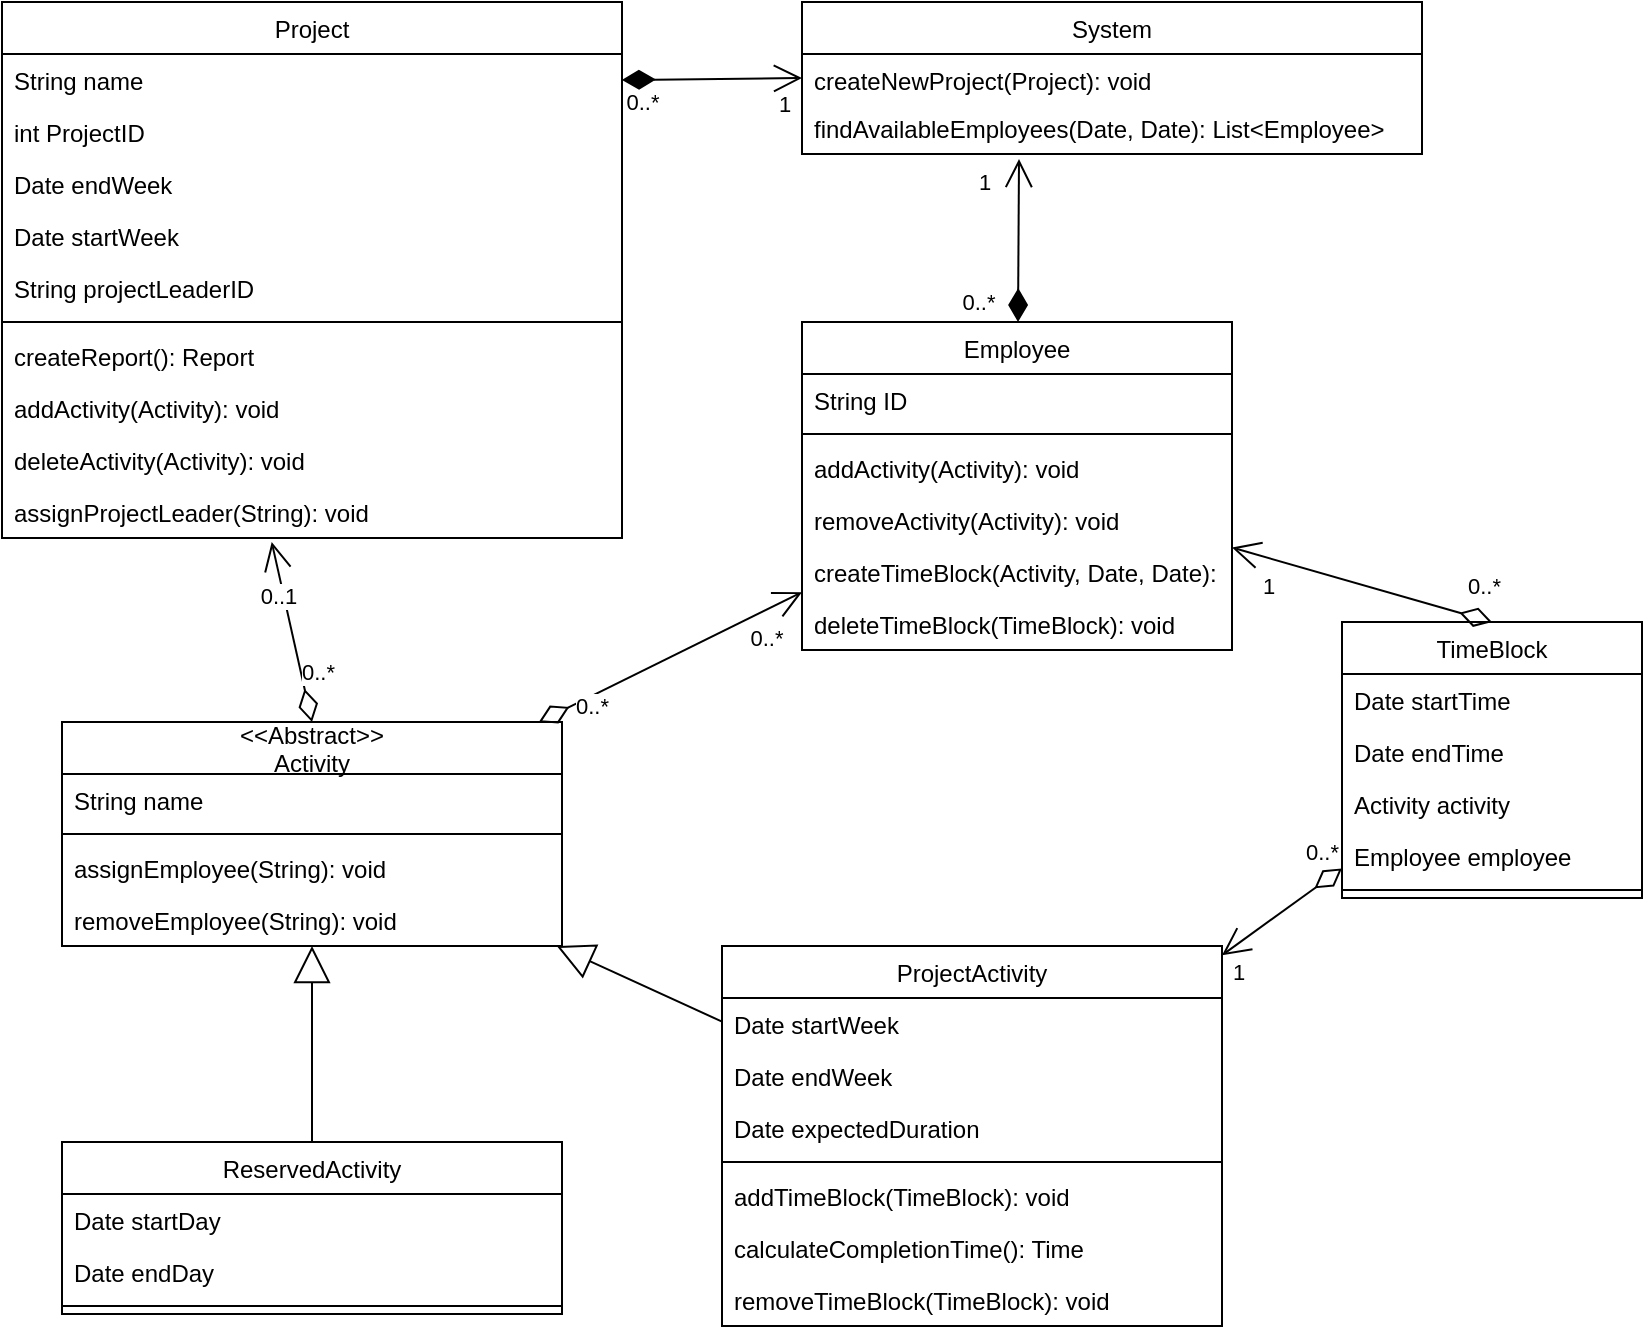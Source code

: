 <mxfile version="24.0.4" type="device">
  <diagram id="C5RBs43oDa-KdzZeNtuy" name="Page-1">
    <mxGraphModel dx="954" dy="657" grid="1" gridSize="10" guides="1" tooltips="1" connect="1" arrows="1" fold="1" page="1" pageScale="1" pageWidth="827" pageHeight="1169" math="0" shadow="0">
      <root>
        <mxCell id="WIyWlLk6GJQsqaUBKTNV-0" />
        <mxCell id="WIyWlLk6GJQsqaUBKTNV-1" parent="WIyWlLk6GJQsqaUBKTNV-0" />
        <mxCell id="AHataomAO11KRiq0uJDD-5" value="Project" style="swimlane;fontStyle=0;childLayout=stackLayout;horizontal=1;startSize=26;fillColor=none;horizontalStack=0;resizeParent=1;resizeParentMax=0;resizeLast=0;collapsible=1;marginBottom=0;" parent="WIyWlLk6GJQsqaUBKTNV-1" vertex="1">
          <mxGeometry x="400" y="40" width="310" height="268" as="geometry" />
        </mxCell>
        <mxCell id="AHataomAO11KRiq0uJDD-7" value="String name" style="text;strokeColor=none;fillColor=none;align=left;verticalAlign=top;spacingLeft=4;spacingRight=4;overflow=hidden;rotatable=0;points=[[0,0.5],[1,0.5]];portConstraint=eastwest;" parent="AHataomAO11KRiq0uJDD-5" vertex="1">
          <mxGeometry y="26" width="310" height="26" as="geometry" />
        </mxCell>
        <mxCell id="-zn2SSIJuOPCWb8_9G0l-78" value="int ProjectID" style="text;strokeColor=none;fillColor=none;align=left;verticalAlign=top;spacingLeft=4;spacingRight=4;overflow=hidden;rotatable=0;points=[[0,0.5],[1,0.5]];portConstraint=eastwest;" parent="AHataomAO11KRiq0uJDD-5" vertex="1">
          <mxGeometry y="52" width="310" height="26" as="geometry" />
        </mxCell>
        <mxCell id="-zn2SSIJuOPCWb8_9G0l-77" value="Date endWeek" style="text;strokeColor=none;fillColor=none;align=left;verticalAlign=top;spacingLeft=4;spacingRight=4;overflow=hidden;rotatable=0;points=[[0,0.5],[1,0.5]];portConstraint=eastwest;" parent="AHataomAO11KRiq0uJDD-5" vertex="1">
          <mxGeometry y="78" width="310" height="26" as="geometry" />
        </mxCell>
        <mxCell id="AHataomAO11KRiq0uJDD-6" value="Date startWeek" style="text;strokeColor=none;fillColor=none;align=left;verticalAlign=top;spacingLeft=4;spacingRight=4;overflow=hidden;rotatable=0;points=[[0,0.5],[1,0.5]];portConstraint=eastwest;" parent="AHataomAO11KRiq0uJDD-5" vertex="1">
          <mxGeometry y="104" width="310" height="26" as="geometry" />
        </mxCell>
        <mxCell id="bJ5cwEk--f8X3TUvc_xh-0" value="String projectLeaderID" style="text;strokeColor=none;fillColor=none;align=left;verticalAlign=top;spacingLeft=4;spacingRight=4;overflow=hidden;rotatable=0;points=[[0,0.5],[1,0.5]];portConstraint=eastwest;" parent="AHataomAO11KRiq0uJDD-5" vertex="1">
          <mxGeometry y="130" width="310" height="26" as="geometry" />
        </mxCell>
        <mxCell id="AHataomAO11KRiq0uJDD-62" value="" style="line;strokeWidth=1;fillColor=none;align=left;verticalAlign=middle;spacingTop=-1;spacingLeft=3;spacingRight=3;rotatable=0;labelPosition=right;points=[];portConstraint=eastwest;strokeColor=inherit;" parent="AHataomAO11KRiq0uJDD-5" vertex="1">
          <mxGeometry y="156" width="310" height="8" as="geometry" />
        </mxCell>
        <mxCell id="AHataomAO11KRiq0uJDD-63" value="createReport(): Report" style="text;strokeColor=none;fillColor=none;align=left;verticalAlign=top;spacingLeft=4;spacingRight=4;overflow=hidden;rotatable=0;points=[[0,0.5],[1,0.5]];portConstraint=eastwest;" parent="AHataomAO11KRiq0uJDD-5" vertex="1">
          <mxGeometry y="164" width="310" height="26" as="geometry" />
        </mxCell>
        <mxCell id="-zn2SSIJuOPCWb8_9G0l-36" value="addActivity(Activity): void" style="text;strokeColor=none;fillColor=none;align=left;verticalAlign=top;spacingLeft=4;spacingRight=4;overflow=hidden;rotatable=0;points=[[0,0.5],[1,0.5]];portConstraint=eastwest;" parent="AHataomAO11KRiq0uJDD-5" vertex="1">
          <mxGeometry y="190" width="310" height="26" as="geometry" />
        </mxCell>
        <mxCell id="-zn2SSIJuOPCWb8_9G0l-10" value="deleteActivity(Activity): void" style="text;strokeColor=none;fillColor=none;align=left;verticalAlign=top;spacingLeft=4;spacingRight=4;overflow=hidden;rotatable=0;points=[[0,0.5],[1,0.5]];portConstraint=eastwest;" parent="AHataomAO11KRiq0uJDD-5" vertex="1">
          <mxGeometry y="216" width="310" height="26" as="geometry" />
        </mxCell>
        <mxCell id="-zn2SSIJuOPCWb8_9G0l-6" value="assignProjectLeader(String): void" style="text;strokeColor=none;fillColor=none;align=left;verticalAlign=top;spacingLeft=4;spacingRight=4;overflow=hidden;rotatable=0;points=[[0,0.5],[1,0.5]];portConstraint=eastwest;" parent="AHataomAO11KRiq0uJDD-5" vertex="1">
          <mxGeometry y="242" width="310" height="26" as="geometry" />
        </mxCell>
        <mxCell id="AHataomAO11KRiq0uJDD-15" value="&lt;&lt;Abstract&gt;&gt;&#xa;Activity" style="swimlane;fontStyle=0;childLayout=stackLayout;horizontal=1;startSize=26;fillColor=none;horizontalStack=0;resizeParent=1;resizeParentMax=0;resizeLast=0;collapsible=1;marginBottom=0;" parent="WIyWlLk6GJQsqaUBKTNV-1" vertex="1">
          <mxGeometry x="430" y="400" width="250" height="112" as="geometry">
            <mxRectangle x="240" y="218" width="80" height="30" as="alternateBounds" />
          </mxGeometry>
        </mxCell>
        <mxCell id="-zn2SSIJuOPCWb8_9G0l-49" value="String name" style="text;strokeColor=none;fillColor=none;align=left;verticalAlign=top;spacingLeft=4;spacingRight=4;overflow=hidden;rotatable=0;points=[[0,0.5],[1,0.5]];portConstraint=eastwest;" parent="AHataomAO11KRiq0uJDD-15" vertex="1">
          <mxGeometry y="26" width="250" height="26" as="geometry" />
        </mxCell>
        <mxCell id="-zn2SSIJuOPCWb8_9G0l-13" value="" style="line;strokeWidth=1;fillColor=none;align=left;verticalAlign=middle;spacingTop=-1;spacingLeft=3;spacingRight=3;rotatable=0;labelPosition=right;points=[];portConstraint=eastwest;strokeColor=inherit;" parent="AHataomAO11KRiq0uJDD-15" vertex="1">
          <mxGeometry y="52" width="250" height="8" as="geometry" />
        </mxCell>
        <mxCell id="-zn2SSIJuOPCWb8_9G0l-12" value="assignEmployee(String): void" style="text;strokeColor=none;fillColor=none;align=left;verticalAlign=top;spacingLeft=4;spacingRight=4;overflow=hidden;rotatable=0;points=[[0,0.5],[1,0.5]];portConstraint=eastwest;" parent="AHataomAO11KRiq0uJDD-15" vertex="1">
          <mxGeometry y="60" width="250" height="26" as="geometry" />
        </mxCell>
        <mxCell id="-zn2SSIJuOPCWb8_9G0l-14" value="removeEmployee(String): void" style="text;strokeColor=none;fillColor=none;align=left;verticalAlign=top;spacingLeft=4;spacingRight=4;overflow=hidden;rotatable=0;points=[[0,0.5],[1,0.5]];portConstraint=eastwest;" parent="AHataomAO11KRiq0uJDD-15" vertex="1">
          <mxGeometry y="86" width="250" height="26" as="geometry" />
        </mxCell>
        <mxCell id="AHataomAO11KRiq0uJDD-9" value="Employee" style="swimlane;fontStyle=0;childLayout=stackLayout;horizontal=1;startSize=26;fillColor=none;horizontalStack=0;resizeParent=1;resizeParentMax=0;resizeLast=0;collapsible=1;marginBottom=0;" parent="WIyWlLk6GJQsqaUBKTNV-1" vertex="1">
          <mxGeometry x="800" y="200" width="215" height="164" as="geometry" />
        </mxCell>
        <mxCell id="AHataomAO11KRiq0uJDD-54" value="String ID" style="text;strokeColor=none;fillColor=none;align=left;verticalAlign=top;spacingLeft=4;spacingRight=4;overflow=hidden;rotatable=0;points=[[0,0.5],[1,0.5]];portConstraint=eastwest;" parent="AHataomAO11KRiq0uJDD-9" vertex="1">
          <mxGeometry y="26" width="215" height="26" as="geometry" />
        </mxCell>
        <mxCell id="-zn2SSIJuOPCWb8_9G0l-35" value="" style="line;strokeWidth=1;fillColor=none;align=left;verticalAlign=middle;spacingTop=-1;spacingLeft=3;spacingRight=3;rotatable=0;labelPosition=right;points=[];portConstraint=eastwest;strokeColor=inherit;" parent="AHataomAO11KRiq0uJDD-9" vertex="1">
          <mxGeometry y="52" width="215" height="8" as="geometry" />
        </mxCell>
        <mxCell id="-zn2SSIJuOPCWb8_9G0l-1" value="addActivity(Activity): void" style="text;strokeColor=none;fillColor=none;align=left;verticalAlign=top;spacingLeft=4;spacingRight=4;overflow=hidden;rotatable=0;points=[[0,0.5],[1,0.5]];portConstraint=eastwest;" parent="AHataomAO11KRiq0uJDD-9" vertex="1">
          <mxGeometry y="60" width="215" height="26" as="geometry" />
        </mxCell>
        <mxCell id="-zn2SSIJuOPCWb8_9G0l-37" value="removeActivity(Activity): void" style="text;strokeColor=none;fillColor=none;align=left;verticalAlign=top;spacingLeft=4;spacingRight=4;overflow=hidden;rotatable=0;points=[[0,0.5],[1,0.5]];portConstraint=eastwest;" parent="AHataomAO11KRiq0uJDD-9" vertex="1">
          <mxGeometry y="86" width="215" height="26" as="geometry" />
        </mxCell>
        <mxCell id="-zn2SSIJuOPCWb8_9G0l-46" value="createTimeBlock(Activity, Date, Date): void" style="text;strokeColor=none;fillColor=none;align=left;verticalAlign=top;spacingLeft=4;spacingRight=4;overflow=hidden;rotatable=0;points=[[0,0.5],[1,0.5]];portConstraint=eastwest;" parent="AHataomAO11KRiq0uJDD-9" vertex="1">
          <mxGeometry y="112" width="215" height="26" as="geometry" />
        </mxCell>
        <mxCell id="-zn2SSIJuOPCWb8_9G0l-47" value="deleteTimeBlock(TimeBlock): void" style="text;strokeColor=none;fillColor=none;align=left;verticalAlign=top;spacingLeft=4;spacingRight=4;overflow=hidden;rotatable=0;points=[[0,0.5],[1,0.5]];portConstraint=eastwest;" parent="AHataomAO11KRiq0uJDD-9" vertex="1">
          <mxGeometry y="138" width="215" height="26" as="geometry" />
        </mxCell>
        <mxCell id="AHataomAO11KRiq0uJDD-25" value="0..*" style="endArrow=open;html=1;endSize=12;startArrow=diamondThin;startSize=14;startFill=0;align=left;verticalAlign=bottom;rounded=0;elbow=vertical;" parent="WIyWlLk6GJQsqaUBKTNV-1" source="AHataomAO11KRiq0uJDD-15" target="AHataomAO11KRiq0uJDD-9" edge="1">
          <mxGeometry x="-0.806" y="-8" relative="1" as="geometry">
            <mxPoint x="780" y="334.35" as="sourcePoint" />
            <mxPoint x="690" y="334.35" as="targetPoint" />
            <mxPoint as="offset" />
          </mxGeometry>
        </mxCell>
        <mxCell id="AHataomAO11KRiq0uJDD-26" value="0..*" style="edgeLabel;html=1;align=center;verticalAlign=middle;resizable=0;points=[];" parent="AHataomAO11KRiq0uJDD-25" vertex="1" connectable="0">
          <mxGeometry x="0.724" relative="1" as="geometry">
            <mxPoint y="14" as="offset" />
          </mxGeometry>
        </mxCell>
        <mxCell id="AHataomAO11KRiq0uJDD-57" value="System" style="swimlane;fontStyle=0;childLayout=stackLayout;horizontal=1;startSize=26;fillColor=none;horizontalStack=0;resizeParent=1;resizeParentMax=0;resizeLast=0;collapsible=1;marginBottom=0;" parent="WIyWlLk6GJQsqaUBKTNV-1" vertex="1">
          <mxGeometry x="800" y="40" width="310" height="76" as="geometry" />
        </mxCell>
        <mxCell id="-zn2SSIJuOPCWb8_9G0l-9" value="createNewProject(Project): void" style="text;strokeColor=none;fillColor=none;align=left;verticalAlign=top;spacingLeft=4;spacingRight=4;overflow=hidden;rotatable=0;points=[[0,0.5],[1,0.5]];portConstraint=eastwest;" parent="AHataomAO11KRiq0uJDD-57" vertex="1">
          <mxGeometry y="26" width="310" height="24" as="geometry" />
        </mxCell>
        <mxCell id="-zn2SSIJuOPCWb8_9G0l-5" value="findAvailableEmployees(Date, Date): List&lt;Employee&gt;" style="text;strokeColor=none;fillColor=none;align=left;verticalAlign=top;spacingLeft=4;spacingRight=4;overflow=hidden;rotatable=0;points=[[0,0.5],[1,0.5]];portConstraint=eastwest;" parent="AHataomAO11KRiq0uJDD-57" vertex="1">
          <mxGeometry y="50" width="310" height="26" as="geometry" />
        </mxCell>
        <mxCell id="AHataomAO11KRiq0uJDD-60" value="" style="endArrow=open;html=1;endSize=12;startArrow=diamondThin;startSize=14;startFill=1;align=left;verticalAlign=bottom;rounded=0;elbow=vertical;entryX=0;entryY=0.5;entryDx=0;entryDy=0;exitX=1;exitY=0.5;exitDx=0;exitDy=0;" parent="WIyWlLk6GJQsqaUBKTNV-1" source="AHataomAO11KRiq0uJDD-7" target="-zn2SSIJuOPCWb8_9G0l-9" edge="1">
          <mxGeometry x="-0.856" y="-29" relative="1" as="geometry">
            <mxPoint x="730" y="190.824" as="sourcePoint" />
            <mxPoint x="750" y="90" as="targetPoint" />
            <mxPoint as="offset" />
          </mxGeometry>
        </mxCell>
        <mxCell id="-zn2SSIJuOPCWb8_9G0l-4" value="0..*" style="edgeLabel;html=1;align=center;verticalAlign=middle;resizable=0;points=[];" parent="AHataomAO11KRiq0uJDD-60" vertex="1" connectable="0">
          <mxGeometry x="0.76" relative="1" as="geometry">
            <mxPoint x="-69" y="12" as="offset" />
          </mxGeometry>
        </mxCell>
        <mxCell id="-zn2SSIJuOPCWb8_9G0l-31" value="1" style="edgeLabel;html=1;align=center;verticalAlign=middle;resizable=0;points=[];rotation=0;" parent="AHataomAO11KRiq0uJDD-60" vertex="1" connectable="0">
          <mxGeometry x="0.81" y="-2" relative="1" as="geometry">
            <mxPoint x="-1" y="11" as="offset" />
          </mxGeometry>
        </mxCell>
        <mxCell id="AHataomAO11KRiq0uJDD-64" value="0..*" style="endArrow=open;html=1;endSize=12;startArrow=diamondThin;startSize=14;startFill=0;align=left;verticalAlign=bottom;rounded=0;elbow=vertical;exitX=0.5;exitY=0;exitDx=0;exitDy=0;entryX=0.435;entryY=1.077;entryDx=0;entryDy=0;entryPerimeter=0;" parent="WIyWlLk6GJQsqaUBKTNV-1" source="AHataomAO11KRiq0uJDD-15" target="-zn2SSIJuOPCWb8_9G0l-6" edge="1">
          <mxGeometry x="-0.626" y="3" relative="1" as="geometry">
            <mxPoint x="798.5" y="376.982" as="sourcePoint" />
            <mxPoint x="650" y="386" as="targetPoint" />
            <mxPoint as="offset" />
          </mxGeometry>
        </mxCell>
        <mxCell id="AHataomAO11KRiq0uJDD-65" value="0..1" style="edgeLabel;html=1;align=center;verticalAlign=middle;resizable=0;points=[];" parent="AHataomAO11KRiq0uJDD-64" vertex="1" connectable="0">
          <mxGeometry x="0.724" relative="1" as="geometry">
            <mxPoint y="14" as="offset" />
          </mxGeometry>
        </mxCell>
        <mxCell id="-zn2SSIJuOPCWb8_9G0l-15" value="TimeBlock" style="swimlane;fontStyle=0;childLayout=stackLayout;horizontal=1;startSize=26;fillColor=none;horizontalStack=0;resizeParent=1;resizeParentMax=0;resizeLast=0;collapsible=1;marginBottom=0;" parent="WIyWlLk6GJQsqaUBKTNV-1" vertex="1">
          <mxGeometry x="1070" y="350" width="150" height="138" as="geometry">
            <mxRectangle x="240" y="218" width="80" height="30" as="alternateBounds" />
          </mxGeometry>
        </mxCell>
        <mxCell id="-zn2SSIJuOPCWb8_9G0l-16" value="Date startTime" style="text;strokeColor=none;fillColor=none;align=left;verticalAlign=top;spacingLeft=4;spacingRight=4;overflow=hidden;rotatable=0;points=[[0,0.5],[1,0.5]];portConstraint=eastwest;" parent="-zn2SSIJuOPCWb8_9G0l-15" vertex="1">
          <mxGeometry y="26" width="150" height="26" as="geometry" />
        </mxCell>
        <mxCell id="-zn2SSIJuOPCWb8_9G0l-17" value="Date endTime" style="text;strokeColor=none;fillColor=none;align=left;verticalAlign=top;spacingLeft=4;spacingRight=4;overflow=hidden;rotatable=0;points=[[0,0.5],[1,0.5]];portConstraint=eastwest;" parent="-zn2SSIJuOPCWb8_9G0l-15" vertex="1">
          <mxGeometry y="52" width="150" height="26" as="geometry" />
        </mxCell>
        <mxCell id="-zn2SSIJuOPCWb8_9G0l-18" value="Activity activity" style="text;strokeColor=none;fillColor=none;align=left;verticalAlign=top;spacingLeft=4;spacingRight=4;overflow=hidden;rotatable=0;points=[[0,0.5],[1,0.5]];portConstraint=eastwest;" parent="-zn2SSIJuOPCWb8_9G0l-15" vertex="1">
          <mxGeometry y="78" width="150" height="26" as="geometry" />
        </mxCell>
        <mxCell id="-zn2SSIJuOPCWb8_9G0l-19" value="Employee employee" style="text;strokeColor=none;fillColor=none;align=left;verticalAlign=top;spacingLeft=4;spacingRight=4;overflow=hidden;rotatable=0;points=[[0,0.5],[1,0.5]];portConstraint=eastwest;" parent="-zn2SSIJuOPCWb8_9G0l-15" vertex="1">
          <mxGeometry y="104" width="150" height="26" as="geometry" />
        </mxCell>
        <mxCell id="-zn2SSIJuOPCWb8_9G0l-21" value="" style="line;strokeWidth=1;fillColor=none;align=left;verticalAlign=middle;spacingTop=-1;spacingLeft=3;spacingRight=3;rotatable=0;labelPosition=right;points=[];portConstraint=eastwest;strokeColor=inherit;" parent="-zn2SSIJuOPCWb8_9G0l-15" vertex="1">
          <mxGeometry y="130" width="150" height="8" as="geometry" />
        </mxCell>
        <mxCell id="-zn2SSIJuOPCWb8_9G0l-24" value="0..*" style="endArrow=open;html=1;endSize=12;startArrow=diamondThin;startSize=14;startFill=0;align=left;verticalAlign=bottom;rounded=0;elbow=vertical;exitX=0.5;exitY=0;exitDx=0;exitDy=0;" parent="WIyWlLk6GJQsqaUBKTNV-1" source="-zn2SSIJuOPCWb8_9G0l-15" target="AHataomAO11KRiq0uJDD-9" edge="1">
          <mxGeometry x="-0.755" y="-5" relative="1" as="geometry">
            <mxPoint x="850.62" y="410.0" as="sourcePoint" />
            <mxPoint x="866.24" y="302" as="targetPoint" />
            <mxPoint as="offset" />
          </mxGeometry>
        </mxCell>
        <mxCell id="-zn2SSIJuOPCWb8_9G0l-25" value="1" style="edgeLabel;html=1;align=center;verticalAlign=middle;resizable=0;points=[];" parent="-zn2SSIJuOPCWb8_9G0l-24" vertex="1" connectable="0">
          <mxGeometry x="0.724" relative="1" as="geometry">
            <mxPoint y="14" as="offset" />
          </mxGeometry>
        </mxCell>
        <mxCell id="-zn2SSIJuOPCWb8_9G0l-26" value="0..*" style="endArrow=open;html=1;endSize=12;startArrow=diamondThin;startSize=14;startFill=0;align=left;verticalAlign=bottom;rounded=0;elbow=vertical;" parent="WIyWlLk6GJQsqaUBKTNV-1" source="-zn2SSIJuOPCWb8_9G0l-15" target="-zn2SSIJuOPCWb8_9G0l-51" edge="1">
          <mxGeometry x="-0.559" y="-11" relative="1" as="geometry">
            <mxPoint x="1035" y="380" as="sourcePoint" />
            <mxPoint x="870.42" y="301.948" as="targetPoint" />
            <mxPoint as="offset" />
          </mxGeometry>
        </mxCell>
        <mxCell id="-zn2SSIJuOPCWb8_9G0l-27" value="1" style="edgeLabel;html=1;align=center;verticalAlign=middle;resizable=0;points=[];" parent="-zn2SSIJuOPCWb8_9G0l-26" vertex="1" connectable="0">
          <mxGeometry x="0.724" relative="1" as="geometry">
            <mxPoint y="14" as="offset" />
          </mxGeometry>
        </mxCell>
        <mxCell id="-zn2SSIJuOPCWb8_9G0l-42" value="" style="endArrow=open;html=1;endSize=12;startArrow=diamondThin;startSize=14;startFill=1;align=left;verticalAlign=bottom;rounded=0;elbow=vertical;entryX=0.35;entryY=1.096;entryDx=0;entryDy=0;entryPerimeter=0;" parent="WIyWlLk6GJQsqaUBKTNV-1" source="AHataomAO11KRiq0uJDD-9" target="-zn2SSIJuOPCWb8_9G0l-5" edge="1">
          <mxGeometry x="-0.856" y="-29" relative="1" as="geometry">
            <mxPoint x="730" y="215.412" as="sourcePoint" />
            <mxPoint x="884.458" y="140" as="targetPoint" />
            <mxPoint as="offset" />
          </mxGeometry>
        </mxCell>
        <mxCell id="-zn2SSIJuOPCWb8_9G0l-44" value="1" style="edgeLabel;html=1;align=center;verticalAlign=middle;resizable=0;points=[];rotation=0;" parent="-zn2SSIJuOPCWb8_9G0l-42" vertex="1" connectable="0">
          <mxGeometry x="0.81" y="-2" relative="1" as="geometry">
            <mxPoint x="-20" y="4" as="offset" />
          </mxGeometry>
        </mxCell>
        <mxCell id="-zn2SSIJuOPCWb8_9G0l-45" value="0..*" style="edgeLabel;html=1;align=center;verticalAlign=middle;resizable=0;points=[];" parent="-zn2SSIJuOPCWb8_9G0l-42" vertex="1" connectable="0">
          <mxGeometry x="-0.747" y="2" relative="1" as="geometry">
            <mxPoint x="-18" as="offset" />
          </mxGeometry>
        </mxCell>
        <mxCell id="-zn2SSIJuOPCWb8_9G0l-51" value="ProjectActivity" style="swimlane;fontStyle=0;childLayout=stackLayout;horizontal=1;startSize=26;fillColor=none;horizontalStack=0;resizeParent=1;resizeParentMax=0;resizeLast=0;collapsible=1;marginBottom=0;" parent="WIyWlLk6GJQsqaUBKTNV-1" vertex="1">
          <mxGeometry x="760" y="512" width="250" height="190" as="geometry">
            <mxRectangle x="240" y="218" width="80" height="30" as="alternateBounds" />
          </mxGeometry>
        </mxCell>
        <mxCell id="-zn2SSIJuOPCWb8_9G0l-53" value="Date startWeek" style="text;strokeColor=none;fillColor=none;align=left;verticalAlign=top;spacingLeft=4;spacingRight=4;overflow=hidden;rotatable=0;points=[[0,0.5],[1,0.5]];portConstraint=eastwest;" parent="-zn2SSIJuOPCWb8_9G0l-51" vertex="1">
          <mxGeometry y="26" width="250" height="26" as="geometry" />
        </mxCell>
        <mxCell id="-zn2SSIJuOPCWb8_9G0l-54" value="Date endWeek" style="text;strokeColor=none;fillColor=none;align=left;verticalAlign=top;spacingLeft=4;spacingRight=4;overflow=hidden;rotatable=0;points=[[0,0.5],[1,0.5]];portConstraint=eastwest;" parent="-zn2SSIJuOPCWb8_9G0l-51" vertex="1">
          <mxGeometry y="52" width="250" height="26" as="geometry" />
        </mxCell>
        <mxCell id="AHataomAO11KRiq0uJDD-56" value="Date expectedDuration" style="text;strokeColor=none;fillColor=none;align=left;verticalAlign=top;spacingLeft=4;spacingRight=4;overflow=hidden;rotatable=0;points=[[0,0.5],[1,0.5]];portConstraint=eastwest;" parent="-zn2SSIJuOPCWb8_9G0l-51" vertex="1">
          <mxGeometry y="78" width="250" height="26" as="geometry" />
        </mxCell>
        <mxCell id="-zn2SSIJuOPCWb8_9G0l-57" value="" style="line;strokeWidth=1;fillColor=none;align=left;verticalAlign=middle;spacingTop=-1;spacingLeft=3;spacingRight=3;rotatable=0;labelPosition=right;points=[];portConstraint=eastwest;strokeColor=inherit;" parent="-zn2SSIJuOPCWb8_9G0l-51" vertex="1">
          <mxGeometry y="104" width="250" height="8" as="geometry" />
        </mxCell>
        <mxCell id="-zn2SSIJuOPCWb8_9G0l-50" value="addTimeBlock(TimeBlock): void" style="text;strokeColor=none;fillColor=none;align=left;verticalAlign=top;spacingLeft=4;spacingRight=4;overflow=hidden;rotatable=0;points=[[0,0.5],[1,0.5]];portConstraint=eastwest;" parent="-zn2SSIJuOPCWb8_9G0l-51" vertex="1">
          <mxGeometry y="112" width="250" height="26" as="geometry" />
        </mxCell>
        <mxCell id="-zn2SSIJuOPCWb8_9G0l-28" value="calculateCompletionTime(): Time" style="text;strokeColor=none;fillColor=none;align=left;verticalAlign=top;spacingLeft=4;spacingRight=4;overflow=hidden;rotatable=0;points=[[0,0.5],[1,0.5]];portConstraint=eastwest;" parent="-zn2SSIJuOPCWb8_9G0l-51" vertex="1">
          <mxGeometry y="138" width="250" height="26" as="geometry" />
        </mxCell>
        <mxCell id="-zn2SSIJuOPCWb8_9G0l-48" value="removeTimeBlock(TimeBlock): void" style="text;strokeColor=none;fillColor=none;align=left;verticalAlign=top;spacingLeft=4;spacingRight=4;overflow=hidden;rotatable=0;points=[[0,0.5],[1,0.5]];portConstraint=eastwest;" parent="-zn2SSIJuOPCWb8_9G0l-51" vertex="1">
          <mxGeometry y="164" width="250" height="26" as="geometry" />
        </mxCell>
        <mxCell id="-zn2SSIJuOPCWb8_9G0l-63" value="ReservedActivity" style="swimlane;fontStyle=0;childLayout=stackLayout;horizontal=1;startSize=26;fillColor=none;horizontalStack=0;resizeParent=1;resizeParentMax=0;resizeLast=0;collapsible=1;marginBottom=0;" parent="WIyWlLk6GJQsqaUBKTNV-1" vertex="1">
          <mxGeometry x="430" y="610" width="250" height="86" as="geometry">
            <mxRectangle x="240" y="218" width="80" height="30" as="alternateBounds" />
          </mxGeometry>
        </mxCell>
        <mxCell id="-zn2SSIJuOPCWb8_9G0l-65" value="Date startDay" style="text;strokeColor=none;fillColor=none;align=left;verticalAlign=top;spacingLeft=4;spacingRight=4;overflow=hidden;rotatable=0;points=[[0,0.5],[1,0.5]];portConstraint=eastwest;" parent="-zn2SSIJuOPCWb8_9G0l-63" vertex="1">
          <mxGeometry y="26" width="250" height="26" as="geometry" />
        </mxCell>
        <mxCell id="-zn2SSIJuOPCWb8_9G0l-66" value="Date endDay" style="text;strokeColor=none;fillColor=none;align=left;verticalAlign=top;spacingLeft=4;spacingRight=4;overflow=hidden;rotatable=0;points=[[0,0.5],[1,0.5]];portConstraint=eastwest;" parent="-zn2SSIJuOPCWb8_9G0l-63" vertex="1">
          <mxGeometry y="52" width="250" height="26" as="geometry" />
        </mxCell>
        <mxCell id="-zn2SSIJuOPCWb8_9G0l-69" value="" style="line;strokeWidth=1;fillColor=none;align=left;verticalAlign=middle;spacingTop=-1;spacingLeft=3;spacingRight=3;rotatable=0;labelPosition=right;points=[];portConstraint=eastwest;strokeColor=inherit;" parent="-zn2SSIJuOPCWb8_9G0l-63" vertex="1">
          <mxGeometry y="78" width="250" height="8" as="geometry" />
        </mxCell>
        <mxCell id="-zn2SSIJuOPCWb8_9G0l-75" value="" style="endArrow=block;endSize=16;endFill=0;html=1;rounded=0;" parent="WIyWlLk6GJQsqaUBKTNV-1" source="-zn2SSIJuOPCWb8_9G0l-63" target="AHataomAO11KRiq0uJDD-15" edge="1">
          <mxGeometry width="160" relative="1" as="geometry">
            <mxPoint x="920" y="580" as="sourcePoint" />
            <mxPoint x="760" y="580" as="targetPoint" />
          </mxGeometry>
        </mxCell>
        <mxCell id="-zn2SSIJuOPCWb8_9G0l-76" value="" style="endArrow=block;endSize=16;endFill=0;html=1;rounded=0;movable=1;resizable=1;rotatable=1;deletable=1;editable=1;locked=0;connectable=1;" parent="WIyWlLk6GJQsqaUBKTNV-1" source="-zn2SSIJuOPCWb8_9G0l-51" target="AHataomAO11KRiq0uJDD-15" edge="1">
          <mxGeometry width="160" relative="1" as="geometry">
            <mxPoint x="768.967" y="626" as="sourcePoint" />
            <mxPoint x="700.8" y="690" as="targetPoint" />
            <Array as="points" />
          </mxGeometry>
        </mxCell>
      </root>
    </mxGraphModel>
  </diagram>
</mxfile>
